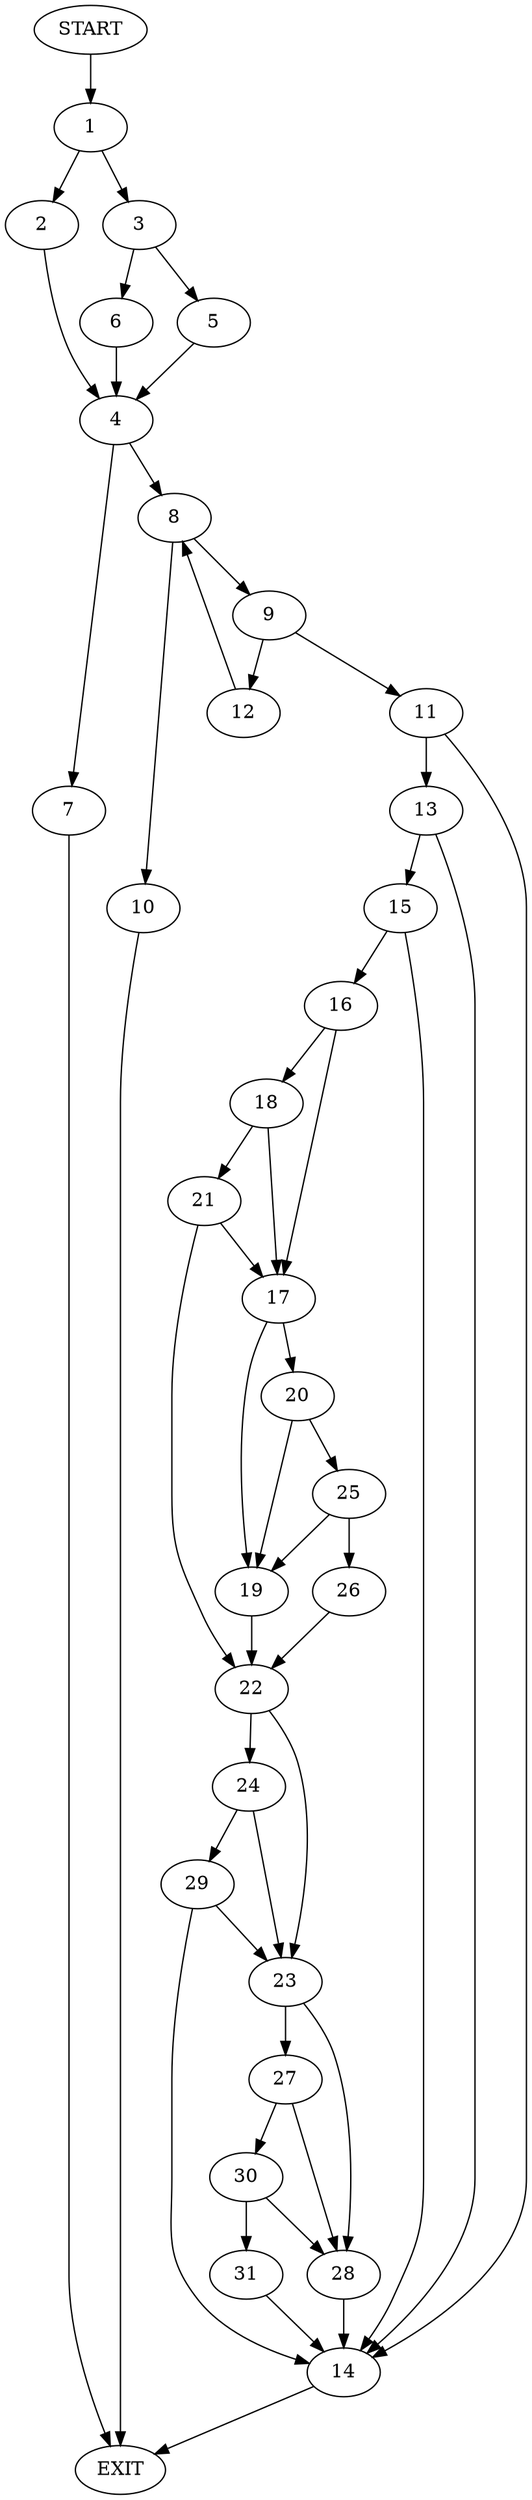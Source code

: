digraph {
0 [label="START"]
32 [label="EXIT"]
0 -> 1
1 -> 2
1 -> 3
2 -> 4
3 -> 5
3 -> 6
4 -> 7
4 -> 8
6 -> 4
5 -> 4
7 -> 32
8 -> 9
8 -> 10
10 -> 32
9 -> 11
9 -> 12
12 -> 8
11 -> 13
11 -> 14
14 -> 32
13 -> 15
13 -> 14
15 -> 16
15 -> 14
16 -> 17
16 -> 18
17 -> 19
17 -> 20
18 -> 21
18 -> 17
21 -> 22
21 -> 17
22 -> 23
22 -> 24
20 -> 19
20 -> 25
19 -> 22
25 -> 26
25 -> 19
26 -> 22
23 -> 27
23 -> 28
24 -> 23
24 -> 29
29 -> 23
29 -> 14
27 -> 30
27 -> 28
28 -> 14
30 -> 28
30 -> 31
31 -> 14
}
